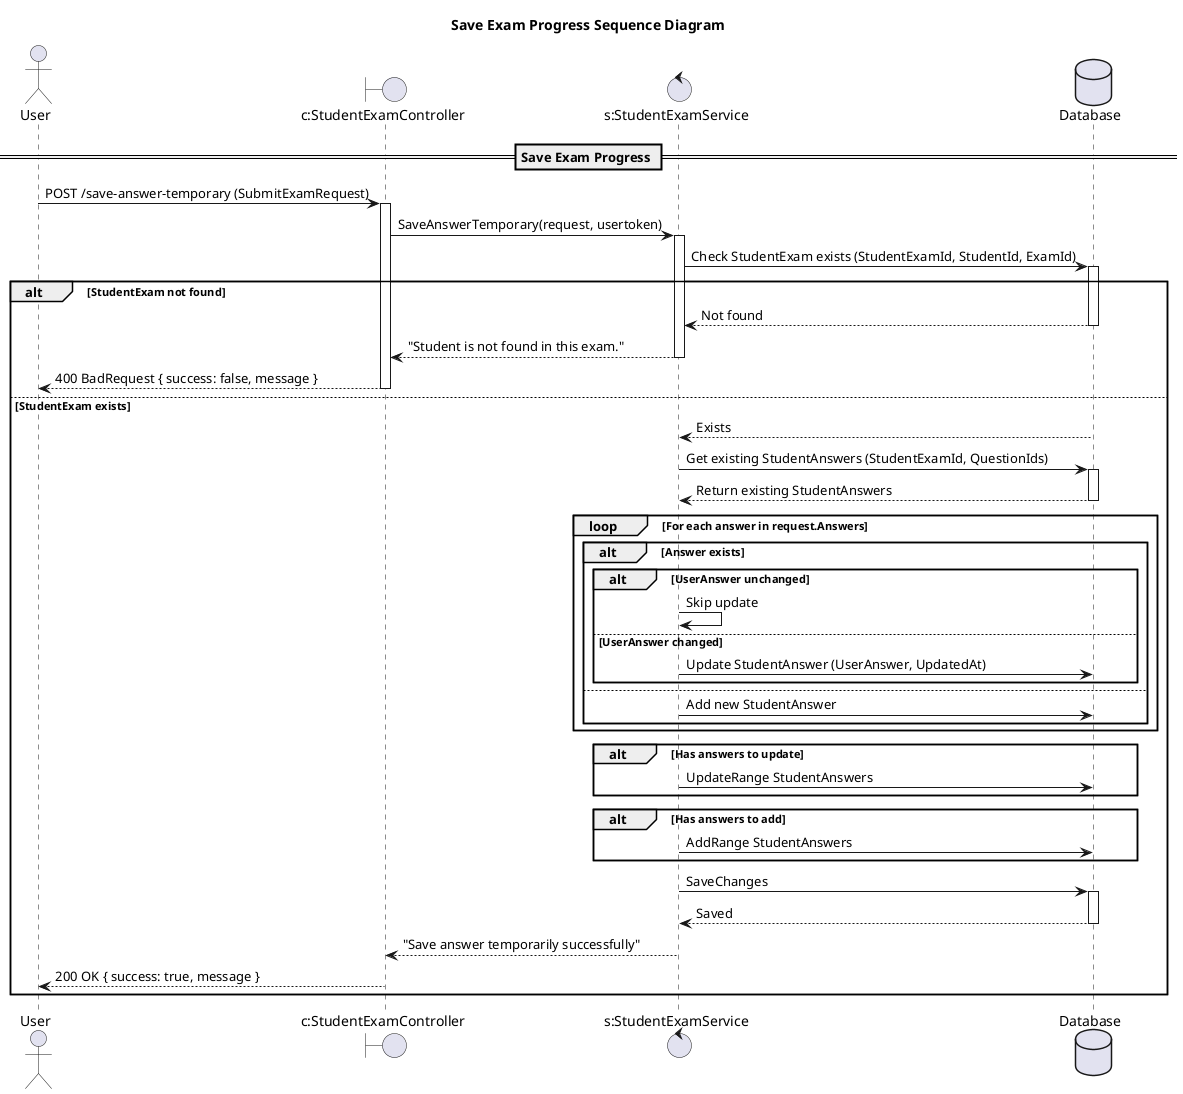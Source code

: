 @startuml

title Save Exam Progress Sequence Diagram

actor "User" as Client
boundary "c:StudentExamController" as Controller
control "s:StudentExamService" as Service
database "Database" as DB

== Save Exam Progress ==

Client -> Controller: POST /save-answer-temporary (SubmitExamRequest)
activate Controller
Controller -> Service: SaveAnswerTemporary(request, usertoken)
activate Service

Service -> DB: Check StudentExam exists (StudentExamId, StudentId, ExamId)
activate DB
alt StudentExam not found
    DB --> Service: Not found
    deactivate DB
    Service --> Controller: "Student is not found in this exam."
    deactivate Service
    Controller --> Client: 400 BadRequest { success: false, message }
    deactivate Controller
else StudentExam exists
    DB --> Service: Exists
    deactivate DB
    Service -> DB: Get existing StudentAnswers (StudentExamId, QuestionIds)
    activate DB
    DB --> Service: Return existing StudentAnswers
    deactivate DB

    loop For each answer in request.Answers
        alt Answer exists
            alt UserAnswer unchanged
                Service -> Service: Skip update
            else UserAnswer changed
                Service -> DB: Update StudentAnswer (UserAnswer, UpdatedAt)
            end alt
        else
            Service -> DB: Add new StudentAnswer
        end alt
    end loop

    alt Has answers to update
        Service -> DB: UpdateRange StudentAnswers
    end alt
    alt Has answers to add
        Service -> DB: AddRange StudentAnswers
    end alt

    Service -> DB: SaveChanges
    activate DB
    DB --> Service: Saved
    deactivate DB

    Service --> Controller: "Save answer temporarily successfully"
    deactivate Service
    Controller --> Client: 200 OK { success: true, message }
    deactivate Controller
end alt

@enduml 